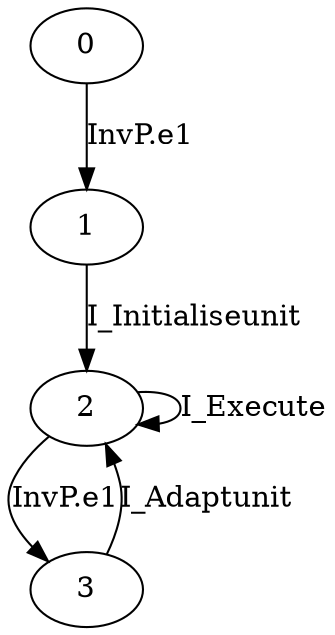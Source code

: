 digraph G {
  0 -> 1 [ label="InvP.e1" ];
  1 -> 2 [ label="I_Initialiseunit" ];
  2 -> 3 [ label="InvP.e1" ];
  2 -> 2 [ label="I_Execute" ];
  3 -> 2 [ label="I_Adaptunit" ];
}

